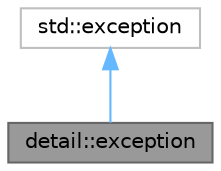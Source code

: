 digraph "detail::exception"
{
 // LATEX_PDF_SIZE
  bgcolor="transparent";
  edge [fontname=Helvetica,fontsize=10,labelfontname=Helvetica,labelfontsize=10];
  node [fontname=Helvetica,fontsize=10,shape=box,height=0.2,width=0.4];
  Node1 [id="Node000001",label="detail::exception",height=0.2,width=0.4,color="gray40", fillcolor="grey60", style="filled", fontcolor="black",tooltip="general exception of the basic_json class"];
  Node2 -> Node1 [id="edge1_Node000001_Node000002",dir="back",color="steelblue1",style="solid",tooltip=" "];
  Node2 [id="Node000002",label="std::exception",height=0.2,width=0.4,color="grey75", fillcolor="white", style="filled",tooltip=" "];
}
